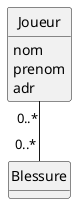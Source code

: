 @startuml
'-----------------
'hide members
hide circle
hide methods
'-----------------
	class j as "Joueur" {
		nom
		prenom
		adr
	}
	class b as "Blessure"
j "0..*"--"0..*" b
	
@enduml
	